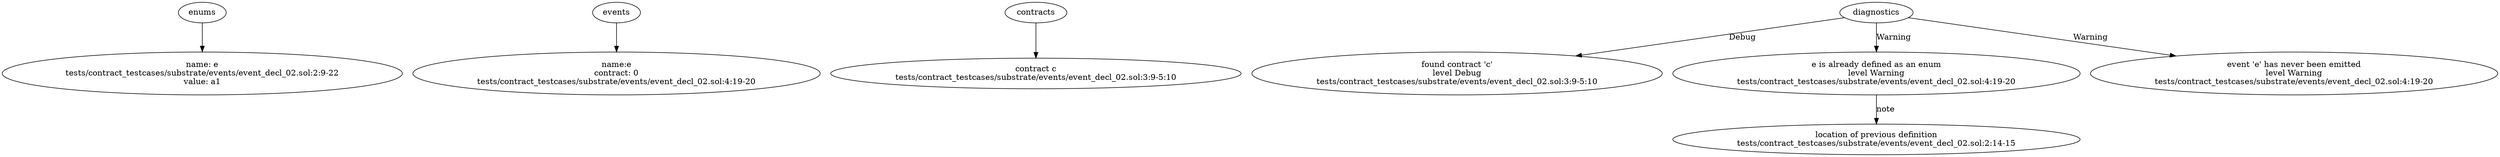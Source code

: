 strict digraph "tests/contract_testcases/substrate/events/event_decl_02.sol" {
	e [label="name: e\ntests/contract_testcases/substrate/events/event_decl_02.sol:2:9-22\nvalue: a1"]
	e_3 [label="name:e\ncontract: 0\ntests/contract_testcases/substrate/events/event_decl_02.sol:4:19-20"]
	contract [label="contract c\ntests/contract_testcases/substrate/events/event_decl_02.sol:3:9-5:10"]
	diagnostic [label="found contract 'c'\nlevel Debug\ntests/contract_testcases/substrate/events/event_decl_02.sol:3:9-5:10"]
	diagnostic_9 [label="e is already defined as an enum\nlevel Warning\ntests/contract_testcases/substrate/events/event_decl_02.sol:4:19-20"]
	note [label="location of previous definition\ntests/contract_testcases/substrate/events/event_decl_02.sol:2:14-15"]
	diagnostic_11 [label="event 'e' has never been emitted\nlevel Warning\ntests/contract_testcases/substrate/events/event_decl_02.sol:4:19-20"]
	enums -> e
	events -> e_3
	contracts -> contract
	diagnostics -> diagnostic [label="Debug"]
	diagnostics -> diagnostic_9 [label="Warning"]
	diagnostic_9 -> note [label="note"]
	diagnostics -> diagnostic_11 [label="Warning"]
}
